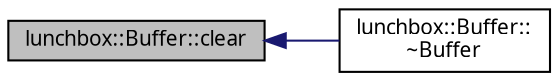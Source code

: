digraph "lunchbox::Buffer::clear"
{
  edge [fontname="Sans",fontsize="10",labelfontname="Sans",labelfontsize="10"];
  node [fontname="Sans",fontsize="10",shape=record];
  rankdir="LR";
  Node1 [label="lunchbox::Buffer::clear",height=0.2,width=0.4,color="black", fillcolor="grey75", style="filled" fontcolor="black"];
  Node1 -> Node2 [dir="back",color="midnightblue",fontsize="10",style="solid",fontname="Sans"];
  Node2 [label="lunchbox::Buffer::\l~Buffer",height=0.2,width=0.4,color="black", fillcolor="white", style="filled",URL="$classlunchbox_1_1_buffer.html#adf219be3b028ea8346fcb74ec886a343",tooltip="Destruct the buffer. "];
}
